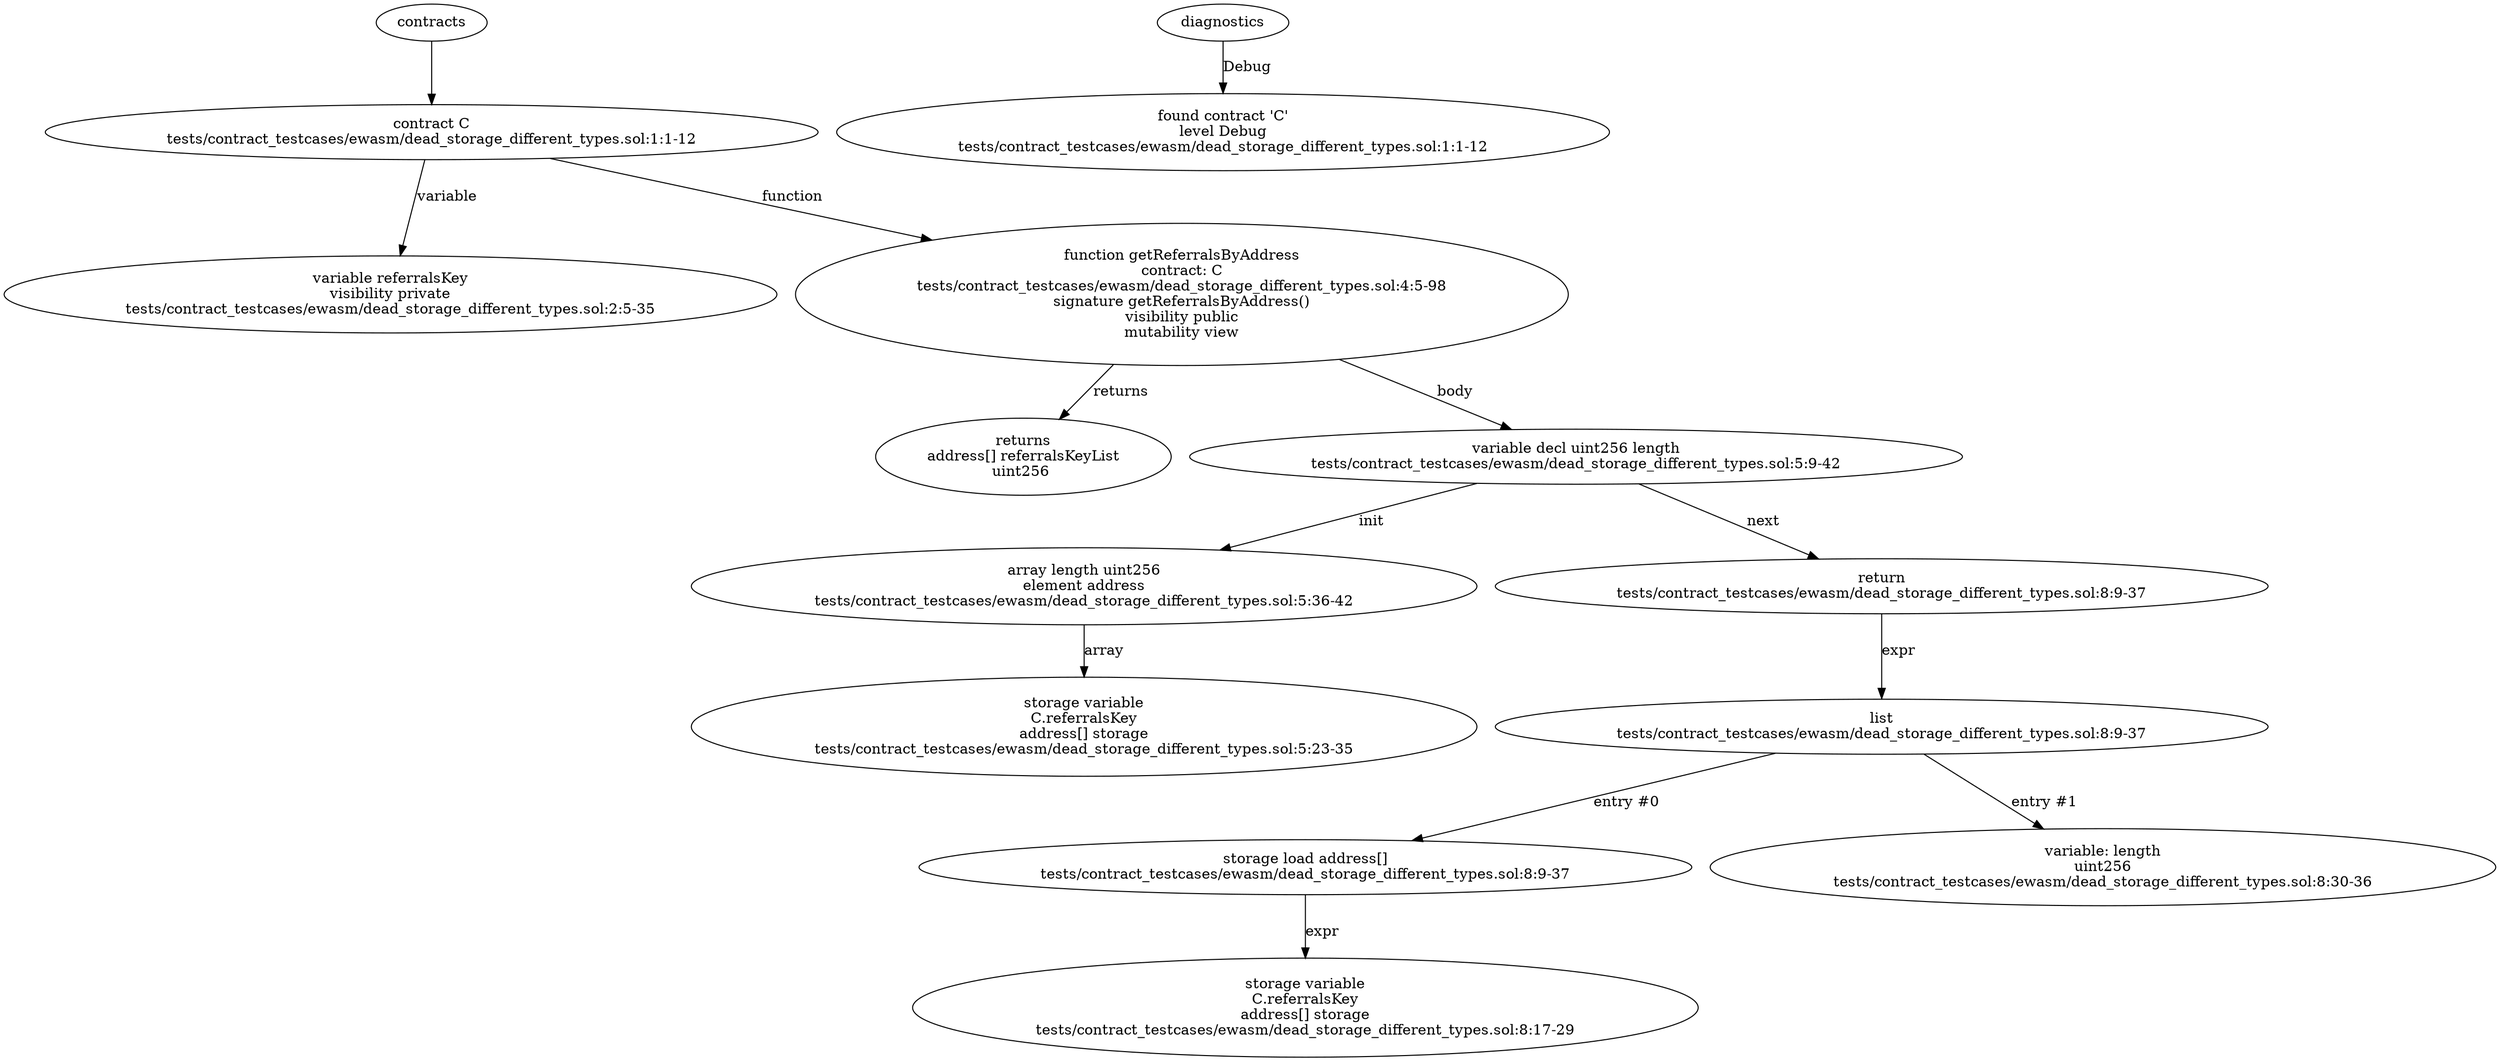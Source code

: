 strict digraph "tests/contract_testcases/ewasm/dead_storage_different_types.sol" {
	contract [label="contract C\ntests/contract_testcases/ewasm/dead_storage_different_types.sol:1:1-12"]
	var [label="variable referralsKey\nvisibility private\ntests/contract_testcases/ewasm/dead_storage_different_types.sol:2:5-35"]
	getReferralsByAddress [label="function getReferralsByAddress\ncontract: C\ntests/contract_testcases/ewasm/dead_storage_different_types.sol:4:5-98\nsignature getReferralsByAddress()\nvisibility public\nmutability view"]
	returns [label="returns\naddress[] referralsKeyList\nuint256 "]
	var_decl [label="variable decl uint256 length\ntests/contract_testcases/ewasm/dead_storage_different_types.sol:5:9-42"]
	array_length [label="array length uint256\nelement address\ntests/contract_testcases/ewasm/dead_storage_different_types.sol:5:36-42"]
	storage_var [label="storage variable\nC.referralsKey\naddress[] storage\ntests/contract_testcases/ewasm/dead_storage_different_types.sol:5:23-35"]
	return [label="return\ntests/contract_testcases/ewasm/dead_storage_different_types.sol:8:9-37"]
	list [label="list\ntests/contract_testcases/ewasm/dead_storage_different_types.sol:8:9-37"]
	storage_load [label="storage load address[]\ntests/contract_testcases/ewasm/dead_storage_different_types.sol:8:9-37"]
	storage_var_11 [label="storage variable\nC.referralsKey\naddress[] storage\ntests/contract_testcases/ewasm/dead_storage_different_types.sol:8:17-29"]
	variable [label="variable: length\nuint256\ntests/contract_testcases/ewasm/dead_storage_different_types.sol:8:30-36"]
	diagnostic [label="found contract 'C'\nlevel Debug\ntests/contract_testcases/ewasm/dead_storage_different_types.sol:1:1-12"]
	contracts -> contract
	contract -> var [label="variable"]
	contract -> getReferralsByAddress [label="function"]
	getReferralsByAddress -> returns [label="returns"]
	getReferralsByAddress -> var_decl [label="body"]
	var_decl -> array_length [label="init"]
	array_length -> storage_var [label="array"]
	var_decl -> return [label="next"]
	return -> list [label="expr"]
	list -> storage_load [label="entry #0"]
	storage_load -> storage_var_11 [label="expr"]
	list -> variable [label="entry #1"]
	diagnostics -> diagnostic [label="Debug"]
}
